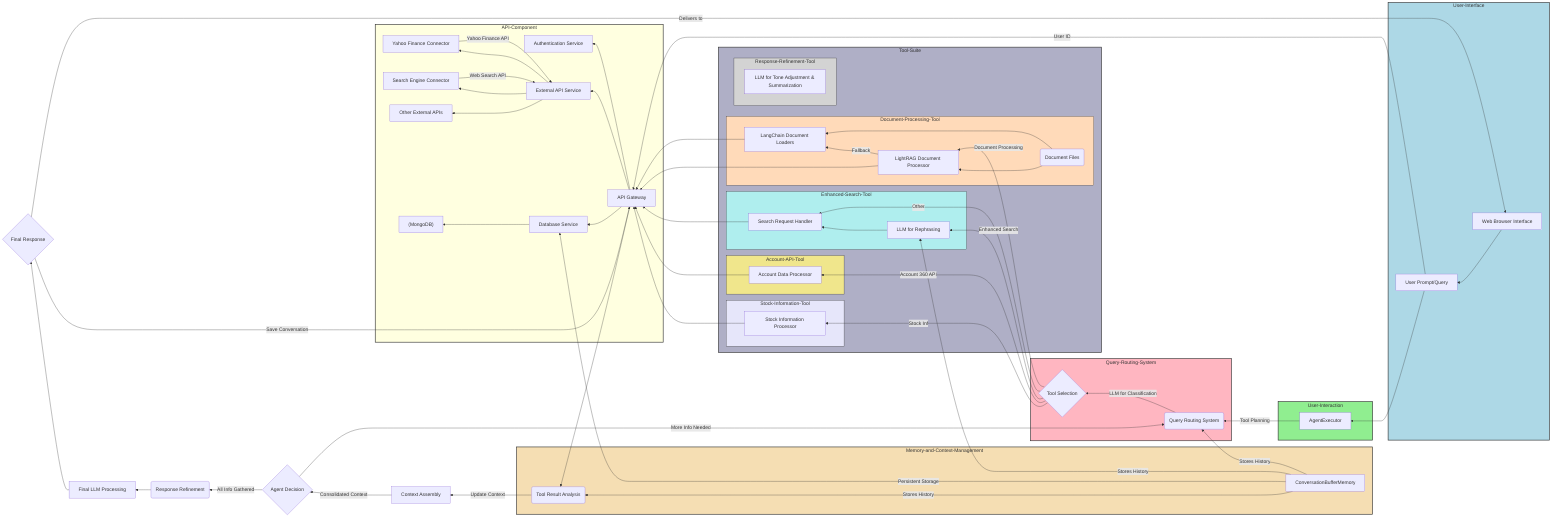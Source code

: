 graph RL
    subgraph User-Interface
        UI["Web Browser Interface"] --> A["User Prompt/Query"];
    end
    
    subgraph User-Interaction
        A --> AgentEx["AgentExecutor"];
    end

    subgraph Query-Routing-System
        AgentEx -- Tool Planning --> B(Query Routing System);
        B -- LLM for Classification --> C{Tool Selection};
    end

    subgraph "API-Component"
        AA["API Gateway"] --> AB["Authentication Service"];
        AA --> AC["Database Service"];
        AA --> AD["External API Service"];
        
        AD --> AE["Yahoo Finance Connector"];
        AD --> AF["Search Engine Connector"];
        AD --> AG["Other External APIs"];
        
        AC --> Q["(MongoDB)"];
    end

    subgraph Tool-Suite
        subgraph "Stock-Information-Tool"
            D["Stock Information Processor"]
        end
        subgraph Account-API-Tool
            E["Account Data Processor"]
        end
        subgraph Enhanced-Search-Tool
            F["LLM for Rephrasing"] --> G["Search Request Handler"];
        end
        subgraph Document-Processing-Tool
            H["LightRAG Document Processor"] -- Fallback --> I["LangChain Document Loaders"];
            J(Document Files) --> H;
            J --> I;
        end

        subgraph Response-Refinement-Tool
            K["LLM for Tone Adjustment & Summarization"]
        end

        C -- Stock Info--> D;
        C -- Account 360 API --> E;
        C -- Enhanced Search --> F;
        C -- Document Processing --> H;
        C -- Other --> G;
    end

    subgraph Memory-and-Context-Management
        P["ConversationBufferMemory"] -- Stores History --> B;
        P -- Stores History --> F;
        P -- Stores History --> L;
        P -- Persistent Storage --> AC;
    end

    %% Connect Tools to API Component
    D --> AA;
    E --> AA;
    G --> AA;
    H --> AA;
    I --> AA;
    
    %% External API connections
    AE -- Yahoo Finance API --> AD;
    AF -- Web Search API --> AD;
    
    %% Results processing
    AA --> L(Tool Result Analysis);
    L -- Update Context --> ContextBuilder["Context Assembly"];
    ContextBuilder -- Consolidated Context --> M{Agent Decision};
    M -- More Info Needed --> B;
    M -- All Info Gathered --> N(Response Refinement);
    N --> LLMFinal["Final LLM Processing"];
    LLMFinal --> O{"Final Response"};

    %% User management flow
    A -- User ID --> AA;
    O -- Save Conversation --> AA;
    O -- Delivers to --> UI;

    %% Styling
    classDef default fontSize: 150%;
    
    style User-Interface fill:#add8e6,stroke:#333,stroke-width:2px;
    style User-Interaction fill:#90ee90,stroke:#333,stroke-width:2px;
    style Query-Routing-System fill:#ffb6c1,stroke:#333,stroke-width:2px;
    style API-Component fill:#ffffe0,stroke:#333,stroke-width:2px;
    style Tool-Suite fill:#1155,stroke:#333,stroke-width:2px;
    style Stock-Information-Tool fill:#e6e6fa,stroke:#333,stroke-width:1px;
    style Account-API-Tool fill:#f0e68c,stroke:#333,stroke-width:1px;
    style Enhanced-Search-Tool fill:#afeeee,stroke:#333,stroke-width:1px;
    style Document-Processing-Tool fill:#ffdab9,stroke:#333,stroke-width:1px;
    style Response-Refinement-Tool fill:#d3d3d3,stroke:#333,stroke-width:1px;
    style Memory-and-Context-Management fill:#f5deb3,stroke:#333,stroke-width:2px;